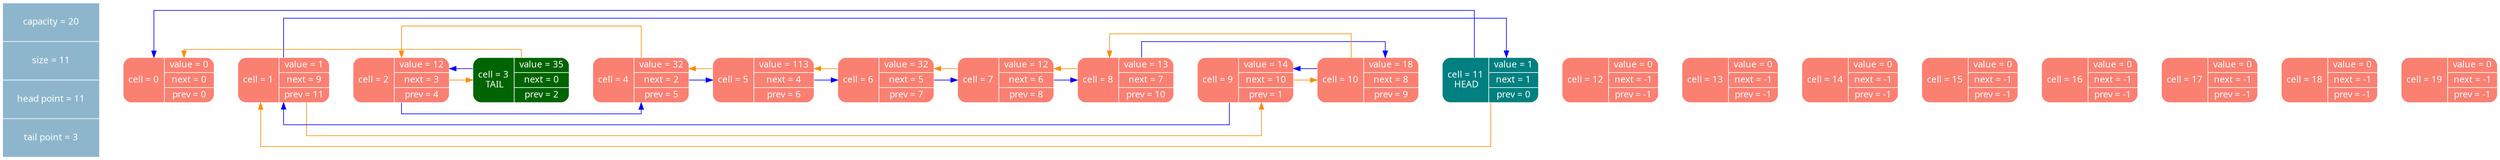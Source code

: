 digraph   
{
rankdir = "LR"
splines = "ortho"
node [shape = Mrecord, fillcolor = "#FA8072",   style = filled,      fontcolor = white,      fontname = "Calibri",  color = white, pin = true];

node_stat [margin = "0.3*0.3", shape = "record", fillcolor = "#8DB6CD" label = "capacity = 20 | size = 11 | head point = 11 | tail point = 3"]
{rank = source; node_stat}
node0 [fillcolor = "#FA8072", label = "{<cell> cell = 0\n | {value = 0 |<next> next = 0 |<prev> prev = 0}}"];

node1 [fillcolor = "#FA8072", label = "{<cell> cell = 1\n | {value = 1 |<next> next = 9 |<prev> prev = 11}}"];

node2 [fillcolor = "#FA8072", label = "{<cell> cell = 2\n | {value = 12 |<next> next = 3 |<prev> prev = 4}}"];

node3 [fillcolor = "#006400", label = "{<cell> cell = 3\n TAIL| {value = 35 |<next> next = 0 |<prev> prev = 2}}"];

node4 [fillcolor = "#FA8072", label = "{<cell> cell = 4\n | {value = 32 |<next> next = 2 |<prev> prev = 5}}"];

node5 [fillcolor = "#FA8072", label = "{<cell> cell = 5\n | {value = 113 |<next> next = 4 |<prev> prev = 6}}"];

node6 [fillcolor = "#FA8072", label = "{<cell> cell = 6\n | {value = 32 |<next> next = 5 |<prev> prev = 7}}"];

node7 [fillcolor = "#FA8072", label = "{<cell> cell = 7\n | {value = 12 |<next> next = 6 |<prev> prev = 8}}"];

node8 [fillcolor = "#FA8072", label = "{<cell> cell = 8\n | {value = 13 |<next> next = 7 |<prev> prev = 10}}"];

node9 [fillcolor = "#FA8072", label = "{<cell> cell = 9\n | {value = 14 |<next> next = 10 |<prev> prev = 1}}"];

node10 [fillcolor = "#FA8072", label = "{<cell> cell = 10\n | {value = 18 |<next> next = 8 |<prev> prev = 9}}"];

node11 [fillcolor = "#008080", label = "{<cell> cell = 11\n HEAD| {value = 1 |<next> next = 1 |<prev> prev = 0}}"];

node12 [fillcolor = "#FA8072", label = "{<cell> cell = 12\n | {value = 0 |<next> next = -1 |<prev> prev = -1}}"];

node13 [fillcolor = "#FA8072", label = "{<cell> cell = 13\n | {value = 0 |<next> next = -1 |<prev> prev = -1}}"];

node14 [fillcolor = "#FA8072", label = "{<cell> cell = 14\n | {value = 0 |<next> next = -1 |<prev> prev = -1}}"];

node15 [fillcolor = "#FA8072", label = "{<cell> cell = 15\n | {value = 0 |<next> next = -1 |<prev> prev = -1}}"];

node16 [fillcolor = "#FA8072", label = "{<cell> cell = 16\n | {value = 0 |<next> next = -1 |<prev> prev = -1}}"];

node17 [fillcolor = "#FA8072", label = "{<cell> cell = 17\n | {value = 0 |<next> next = -1 |<prev> prev = -1}}"];

node18 [fillcolor = "#FA8072", label = "{<cell> cell = 18\n | {value = 0 |<next> next = -1 |<prev> prev = -1}}"];

node19 [fillcolor = "#FA8072", label = "{<cell> cell = 19\n | {value = 0 |<next> next = -1 |<prev> prev = -1}}"];

node0 -> node1 [color = "", style = "invis", constraint = true];
node1 -> node2 [color = "", style = "invis", constraint = true];
node1 -> node9 [color = "#FF8C00", style = "", constraint = false];
node1 -> node11 [color = "blue", style = "", constraint = false];
node2 -> node3 [color = "", style = "invis", constraint = true];
node2 -> node3 [color = "#FF8C00", style = "", constraint = false];
node2 -> node4 [color = "blue", style = "", constraint = false];
node3 -> node4 [color = "", style = "invis", constraint = true];
node3 -> node0 [color = "#FF8C00", style = "", constraint = false];
node3 -> node2 [color = "blue", style = "", constraint = false];
node4 -> node5 [color = "", style = "invis", constraint = true];
node4 -> node2 [color = "#FF8C00", style = "", constraint = false];
node4 -> node5 [color = "blue", style = "", constraint = false];
node5 -> node6 [color = "", style = "invis", constraint = true];
node5 -> node4 [color = "#FF8C00", style = "", constraint = false];
node5 -> node6 [color = "blue", style = "", constraint = false];
node6 -> node7 [color = "", style = "invis", constraint = true];
node6 -> node5 [color = "#FF8C00", style = "", constraint = false];
node6 -> node7 [color = "blue", style = "", constraint = false];
node7 -> node8 [color = "", style = "invis", constraint = true];
node7 -> node6 [color = "#FF8C00", style = "", constraint = false];
node7 -> node8 [color = "blue", style = "", constraint = false];
node8 -> node9 [color = "", style = "invis", constraint = true];
node8 -> node7 [color = "#FF8C00", style = "", constraint = false];
node8 -> node10 [color = "blue", style = "", constraint = false];
node9 -> node10 [color = "", style = "invis", constraint = true];
node9 -> node10 [color = "#FF8C00", style = "", constraint = false];
node9 -> node1 [color = "blue", style = "", constraint = false];
node10 -> node11 [color = "", style = "invis", constraint = true];
node10 -> node8 [color = "#FF8C00", style = "", constraint = false];
node10 -> node9 [color = "blue", style = "", constraint = false];
node11 -> node12 [color = "", style = "invis", constraint = true];
node11 -> node1 [color = "#FF8C00", style = "", constraint = false];
node11 -> node0 [color = "blue", style = "", constraint = false];
node12 -> node13 [color = "", style = "invis", constraint = true];
node13 -> node14 [color = "", style = "invis", constraint = true];
node14 -> node15 [color = "", style = "invis", constraint = true];
node15 -> node16 [color = "", style = "invis", constraint = true];
node16 -> node17 [color = "", style = "invis", constraint = true];
node17 -> node18 [color = "", style = "invis", constraint = true];
node18 -> node19 [color = "", style = "invis", constraint = true];
}
